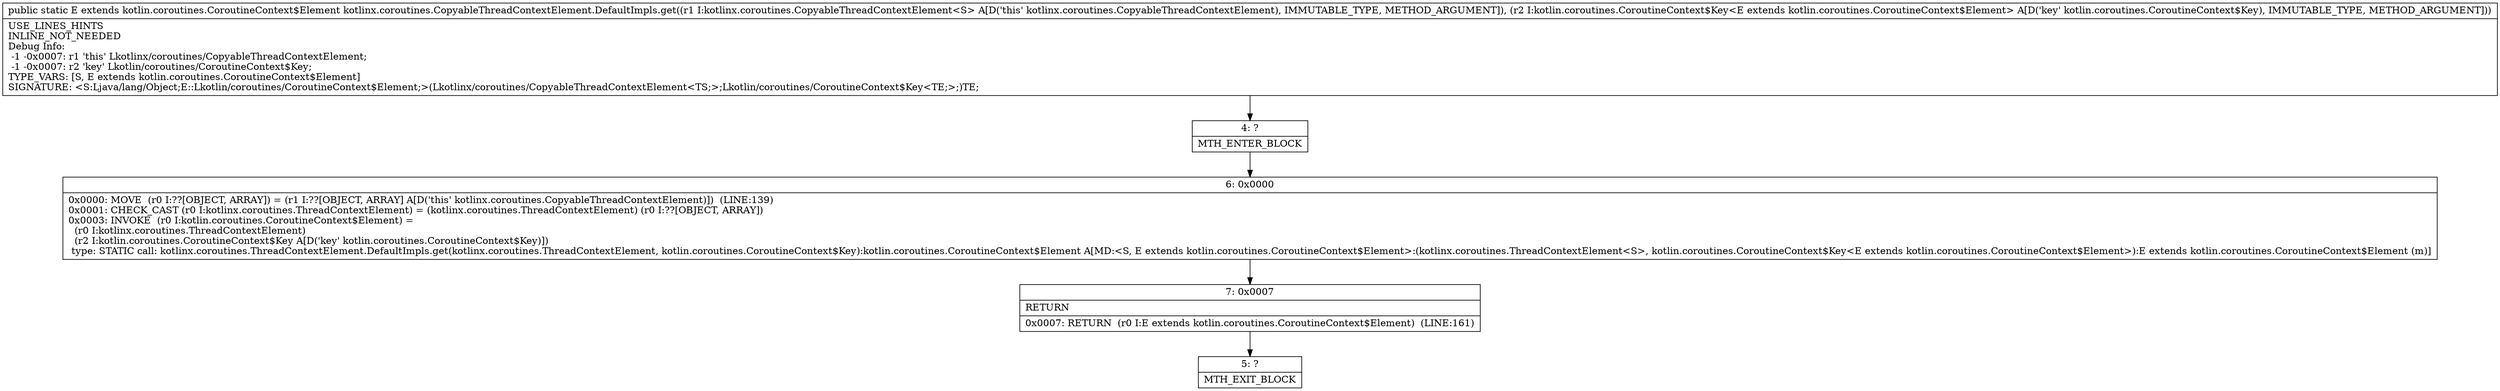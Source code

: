 digraph "CFG forkotlinx.coroutines.CopyableThreadContextElement.DefaultImpls.get(Lkotlinx\/coroutines\/CopyableThreadContextElement;Lkotlin\/coroutines\/CoroutineContext$Key;)Lkotlin\/coroutines\/CoroutineContext$Element;" {
Node_4 [shape=record,label="{4\:\ ?|MTH_ENTER_BLOCK\l}"];
Node_6 [shape=record,label="{6\:\ 0x0000|0x0000: MOVE  (r0 I:??[OBJECT, ARRAY]) = (r1 I:??[OBJECT, ARRAY] A[D('this' kotlinx.coroutines.CopyableThreadContextElement)])  (LINE:139)\l0x0001: CHECK_CAST (r0 I:kotlinx.coroutines.ThreadContextElement) = (kotlinx.coroutines.ThreadContextElement) (r0 I:??[OBJECT, ARRAY]) \l0x0003: INVOKE  (r0 I:kotlin.coroutines.CoroutineContext$Element) = \l  (r0 I:kotlinx.coroutines.ThreadContextElement)\l  (r2 I:kotlin.coroutines.CoroutineContext$Key A[D('key' kotlin.coroutines.CoroutineContext$Key)])\l type: STATIC call: kotlinx.coroutines.ThreadContextElement.DefaultImpls.get(kotlinx.coroutines.ThreadContextElement, kotlin.coroutines.CoroutineContext$Key):kotlin.coroutines.CoroutineContext$Element A[MD:\<S, E extends kotlin.coroutines.CoroutineContext$Element\>:(kotlinx.coroutines.ThreadContextElement\<S\>, kotlin.coroutines.CoroutineContext$Key\<E extends kotlin.coroutines.CoroutineContext$Element\>):E extends kotlin.coroutines.CoroutineContext$Element (m)]\l}"];
Node_7 [shape=record,label="{7\:\ 0x0007|RETURN\l|0x0007: RETURN  (r0 I:E extends kotlin.coroutines.CoroutineContext$Element)  (LINE:161)\l}"];
Node_5 [shape=record,label="{5\:\ ?|MTH_EXIT_BLOCK\l}"];
MethodNode[shape=record,label="{public static E extends kotlin.coroutines.CoroutineContext$Element kotlinx.coroutines.CopyableThreadContextElement.DefaultImpls.get((r1 I:kotlinx.coroutines.CopyableThreadContextElement\<S\> A[D('this' kotlinx.coroutines.CopyableThreadContextElement), IMMUTABLE_TYPE, METHOD_ARGUMENT]), (r2 I:kotlin.coroutines.CoroutineContext$Key\<E extends kotlin.coroutines.CoroutineContext$Element\> A[D('key' kotlin.coroutines.CoroutineContext$Key), IMMUTABLE_TYPE, METHOD_ARGUMENT]))  | USE_LINES_HINTS\lINLINE_NOT_NEEDED\lDebug Info:\l  \-1 \-0x0007: r1 'this' Lkotlinx\/coroutines\/CopyableThreadContextElement;\l  \-1 \-0x0007: r2 'key' Lkotlin\/coroutines\/CoroutineContext$Key;\lTYPE_VARS: [S, E extends kotlin.coroutines.CoroutineContext$Element]\lSIGNATURE: \<S:Ljava\/lang\/Object;E::Lkotlin\/coroutines\/CoroutineContext$Element;\>(Lkotlinx\/coroutines\/CopyableThreadContextElement\<TS;\>;Lkotlin\/coroutines\/CoroutineContext$Key\<TE;\>;)TE;\l}"];
MethodNode -> Node_4;Node_4 -> Node_6;
Node_6 -> Node_7;
Node_7 -> Node_5;
}

